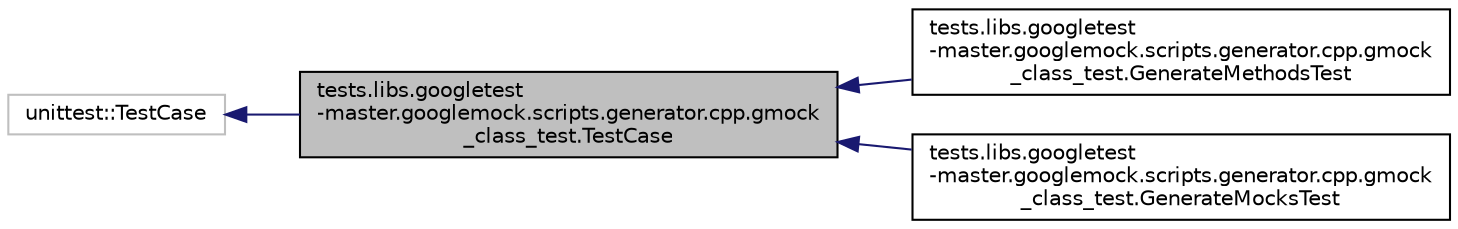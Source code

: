 digraph "tests.libs.googletest-master.googlemock.scripts.generator.cpp.gmock_class_test.TestCase"
{
  edge [fontname="Helvetica",fontsize="10",labelfontname="Helvetica",labelfontsize="10"];
  node [fontname="Helvetica",fontsize="10",shape=record];
  rankdir="LR";
  Node0 [label="tests.libs.googletest\l-master.googlemock.scripts.generator.cpp.gmock\l_class_test.TestCase",height=0.2,width=0.4,color="black", fillcolor="grey75", style="filled", fontcolor="black"];
  Node1 -> Node0 [dir="back",color="midnightblue",fontsize="10",style="solid",fontname="Helvetica"];
  Node1 [label="unittest::TestCase",height=0.2,width=0.4,color="grey75", fillcolor="white", style="filled"];
  Node0 -> Node2 [dir="back",color="midnightblue",fontsize="10",style="solid",fontname="Helvetica"];
  Node2 [label="tests.libs.googletest\l-master.googlemock.scripts.generator.cpp.gmock\l_class_test.GenerateMethodsTest",height=0.2,width=0.4,color="black", fillcolor="white", style="filled",URL="$classtests_1_1libs_1_1googletest-master_1_1googlemock_1_1scripts_1_1generator_1_1cpp_1_1gmock__c6f2a02cc58616ca1e9b77cf57840d0ce.html"];
  Node0 -> Node3 [dir="back",color="midnightblue",fontsize="10",style="solid",fontname="Helvetica"];
  Node3 [label="tests.libs.googletest\l-master.googlemock.scripts.generator.cpp.gmock\l_class_test.GenerateMocksTest",height=0.2,width=0.4,color="black", fillcolor="white", style="filled",URL="$classtests_1_1libs_1_1googletest-master_1_1googlemock_1_1scripts_1_1generator_1_1cpp_1_1gmock__class__test_1_1GenerateMocksTest.html"];
}
